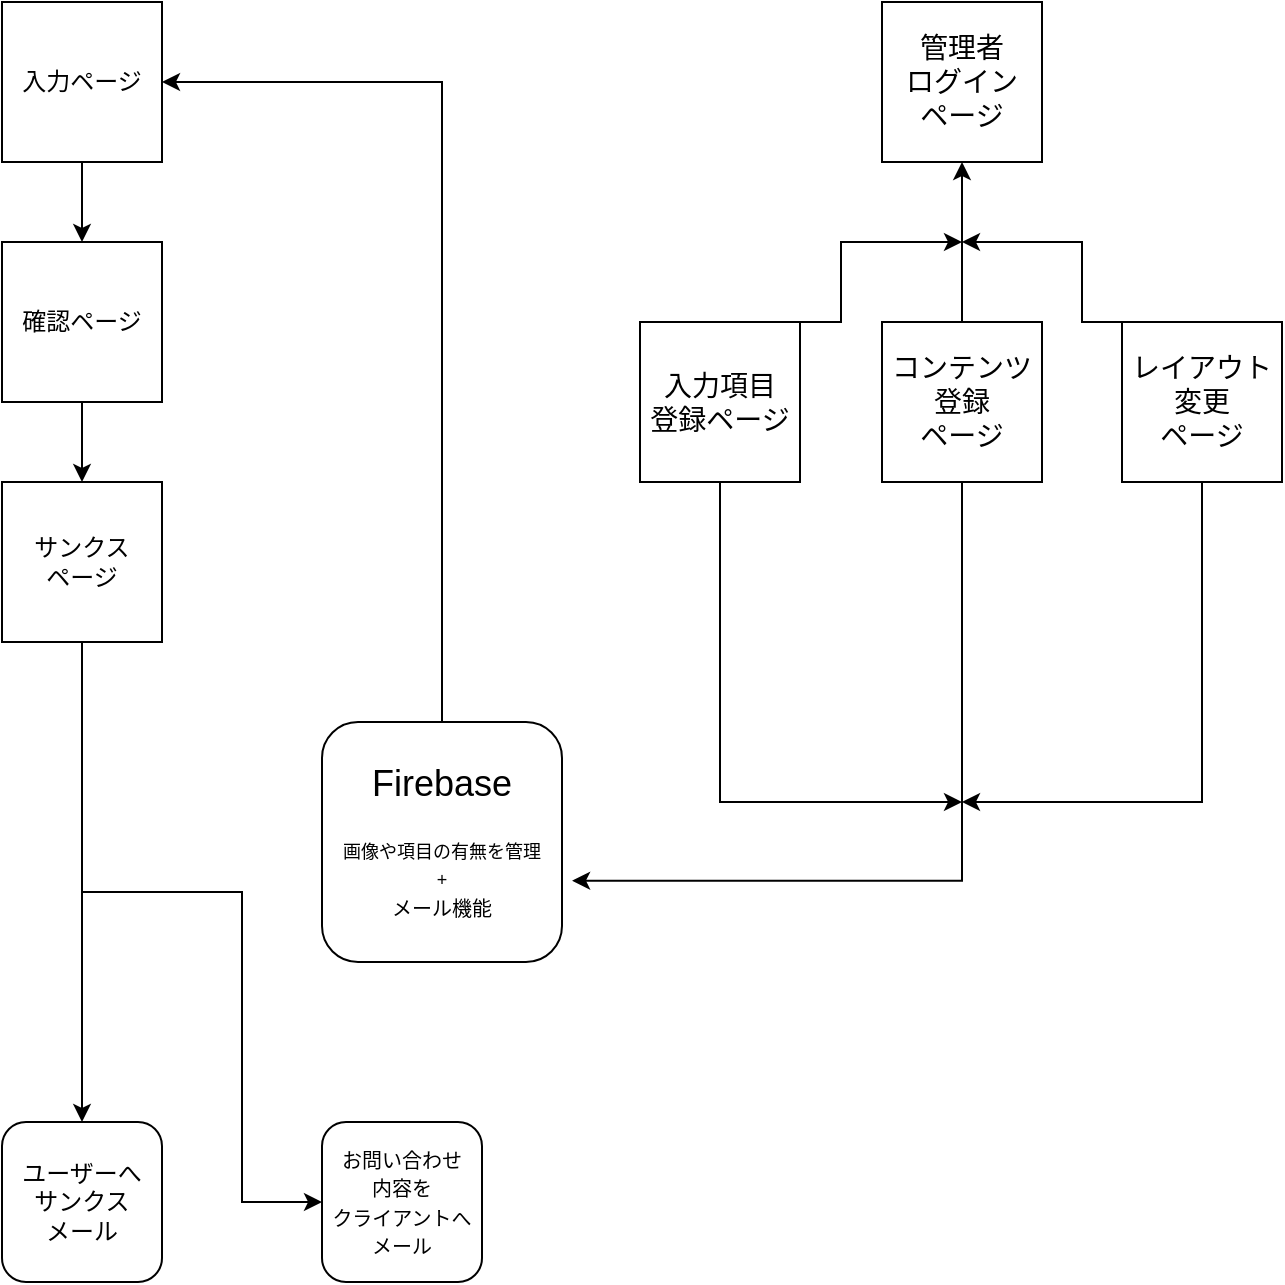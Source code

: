 <mxfile>
    <diagram id="49Tl4gNP-c_nWSn3hcXT" name="ページ1">
        <mxGraphModel dx="950" dy="604" grid="1" gridSize="10" guides="1" tooltips="1" connect="1" arrows="1" fold="1" page="1" pageScale="1" pageWidth="827" pageHeight="1169" math="0" shadow="0">
            <root>
                <mxCell id="0"/>
                <mxCell id="1" parent="0"/>
                <mxCell id="6" style="edgeStyle=orthogonalEdgeStyle;rounded=0;orthogonalLoop=1;jettySize=auto;html=1;exitX=0.5;exitY=1;exitDx=0;exitDy=0;entryX=0.5;entryY=0;entryDx=0;entryDy=0;" edge="1" parent="1" source="2" target="3">
                    <mxGeometry relative="1" as="geometry"/>
                </mxCell>
                <mxCell id="2" value="入力ページ" style="whiteSpace=wrap;html=1;aspect=fixed;" vertex="1" parent="1">
                    <mxGeometry x="40" y="40" width="80" height="80" as="geometry"/>
                </mxCell>
                <mxCell id="8" style="edgeStyle=orthogonalEdgeStyle;rounded=0;orthogonalLoop=1;jettySize=auto;html=1;entryX=0.5;entryY=0;entryDx=0;entryDy=0;" edge="1" parent="1" source="3" target="7">
                    <mxGeometry relative="1" as="geometry"/>
                </mxCell>
                <mxCell id="3" value="確認ページ" style="whiteSpace=wrap;html=1;aspect=fixed;" vertex="1" parent="1">
                    <mxGeometry x="40" y="160" width="80" height="80" as="geometry"/>
                </mxCell>
                <mxCell id="23" style="edgeStyle=elbowEdgeStyle;rounded=0;orthogonalLoop=1;jettySize=auto;html=1;" edge="1" parent="1" source="7" target="24">
                    <mxGeometry relative="1" as="geometry">
                        <mxPoint x="80" y="640" as="targetPoint"/>
                    </mxGeometry>
                </mxCell>
                <mxCell id="25" style="edgeStyle=elbowEdgeStyle;rounded=0;orthogonalLoop=1;jettySize=auto;html=1;entryX=0;entryY=0.5;entryDx=0;entryDy=0;" edge="1" parent="1" target="26">
                    <mxGeometry relative="1" as="geometry">
                        <mxPoint x="200" y="685" as="targetPoint"/>
                        <mxPoint x="80" y="485" as="sourcePoint"/>
                        <Array as="points">
                            <mxPoint x="160" y="595"/>
                        </Array>
                    </mxGeometry>
                </mxCell>
                <mxCell id="7" value="サンクス&lt;br&gt;ページ" style="whiteSpace=wrap;html=1;aspect=fixed;" vertex="1" parent="1">
                    <mxGeometry x="40" y="280" width="80" height="80" as="geometry"/>
                </mxCell>
                <mxCell id="18" style="edgeStyle=elbowEdgeStyle;rounded=0;orthogonalLoop=1;jettySize=auto;html=1;entryX=1;entryY=0.5;entryDx=0;entryDy=0;exitX=0.5;exitY=0;exitDx=0;exitDy=0;" edge="1" parent="1" source="19" target="2">
                    <mxGeometry relative="1" as="geometry">
                        <mxPoint x="260" y="395" as="sourcePoint"/>
                        <Array as="points">
                            <mxPoint x="260" y="240"/>
                        </Array>
                    </mxGeometry>
                </mxCell>
                <mxCell id="10" value="&lt;font style=&quot;font-size: 14px&quot;&gt;管理者&lt;br&gt;ログイン&lt;br&gt;ページ&lt;/font&gt;" style="whiteSpace=wrap;html=1;aspect=fixed;" vertex="1" parent="1">
                    <mxGeometry x="480" y="40" width="80" height="80" as="geometry"/>
                </mxCell>
                <mxCell id="16" style="edgeStyle=elbowEdgeStyle;rounded=0;orthogonalLoop=1;jettySize=auto;html=1;exitX=0.5;exitY=0;exitDx=0;exitDy=0;" edge="1" parent="1" source="11">
                    <mxGeometry relative="1" as="geometry">
                        <mxPoint x="520" y="160" as="targetPoint"/>
                    </mxGeometry>
                </mxCell>
                <mxCell id="20" style="edgeStyle=elbowEdgeStyle;rounded=0;orthogonalLoop=1;jettySize=auto;html=1;" edge="1" parent="1" source="11">
                    <mxGeometry relative="1" as="geometry">
                        <mxPoint x="520" y="440" as="targetPoint"/>
                        <Array as="points">
                            <mxPoint x="399" y="350"/>
                        </Array>
                    </mxGeometry>
                </mxCell>
                <mxCell id="11" value="&lt;font style=&quot;font-size: 14px&quot;&gt;入力項目&lt;br&gt;登録ページ&lt;/font&gt;" style="whiteSpace=wrap;html=1;aspect=fixed;" vertex="1" parent="1">
                    <mxGeometry x="359" y="200" width="80" height="80" as="geometry"/>
                </mxCell>
                <mxCell id="17" style="edgeStyle=elbowEdgeStyle;rounded=0;orthogonalLoop=1;jettySize=auto;html=1;entryX=0.5;entryY=1;entryDx=0;entryDy=0;" edge="1" parent="1" source="12" target="10">
                    <mxGeometry relative="1" as="geometry"/>
                </mxCell>
                <mxCell id="21" style="edgeStyle=elbowEdgeStyle;rounded=0;orthogonalLoop=1;jettySize=auto;html=1;entryX=1.042;entryY=0.661;entryDx=0;entryDy=0;entryPerimeter=0;" edge="1" parent="1" source="12" target="19">
                    <mxGeometry relative="1" as="geometry">
                        <Array as="points">
                            <mxPoint x="520" y="370"/>
                        </Array>
                    </mxGeometry>
                </mxCell>
                <mxCell id="12" value="&lt;font style=&quot;font-size: 14px&quot;&gt;コンテンツ登録&lt;br&gt;ページ&lt;/font&gt;" style="whiteSpace=wrap;html=1;aspect=fixed;" vertex="1" parent="1">
                    <mxGeometry x="480" y="200" width="80" height="80" as="geometry"/>
                </mxCell>
                <mxCell id="15" style="edgeStyle=elbowEdgeStyle;rounded=0;orthogonalLoop=1;jettySize=auto;html=1;exitX=0.5;exitY=0;exitDx=0;exitDy=0;" edge="1" parent="1" source="13">
                    <mxGeometry relative="1" as="geometry">
                        <mxPoint x="520" y="160" as="targetPoint"/>
                    </mxGeometry>
                </mxCell>
                <mxCell id="22" style="edgeStyle=elbowEdgeStyle;rounded=0;orthogonalLoop=1;jettySize=auto;html=1;" edge="1" parent="1" source="13">
                    <mxGeometry relative="1" as="geometry">
                        <mxPoint x="520" y="440" as="targetPoint"/>
                        <Array as="points">
                            <mxPoint x="640" y="340"/>
                        </Array>
                    </mxGeometry>
                </mxCell>
                <mxCell id="13" value="&lt;font style=&quot;font-size: 14px&quot;&gt;レイアウト&lt;br&gt;変更&lt;br&gt;ページ&lt;/font&gt;" style="whiteSpace=wrap;html=1;aspect=fixed;" vertex="1" parent="1">
                    <mxGeometry x="600" y="200" width="80" height="80" as="geometry"/>
                </mxCell>
                <mxCell id="19" value="&lt;font&gt;&lt;span style=&quot;font-size: 18px&quot;&gt;Firebase&lt;br&gt;&lt;/span&gt;&lt;br&gt;&lt;font style=&quot;font-size: 9px&quot;&gt;画像や項目の有無を管理&lt;br&gt;+&lt;br&gt;&lt;/font&gt;&lt;font style=&quot;font-size: 10px&quot;&gt;メール機能&lt;/font&gt;&lt;br&gt;&lt;/font&gt;" style="whiteSpace=wrap;html=1;aspect=fixed;glass=0;rounded=1;" vertex="1" parent="1">
                    <mxGeometry x="200" y="400" width="120" height="120" as="geometry"/>
                </mxCell>
                <mxCell id="24" value="ユーザーへ&lt;br&gt;サンクス&lt;br&gt;メール" style="whiteSpace=wrap;html=1;aspect=fixed;rounded=1;" vertex="1" parent="1">
                    <mxGeometry x="40" y="600" width="80" height="80" as="geometry"/>
                </mxCell>
                <mxCell id="26" value="&lt;font style=&quot;font-size: 10px&quot;&gt;お問い合わせ&lt;br&gt;内容を&lt;br&gt;クライアントへ&lt;br&gt;メール&lt;/font&gt;" style="whiteSpace=wrap;html=1;aspect=fixed;rounded=1;" vertex="1" parent="1">
                    <mxGeometry x="200" y="600" width="80" height="80" as="geometry"/>
                </mxCell>
            </root>
        </mxGraphModel>
    </diagram>
</mxfile>